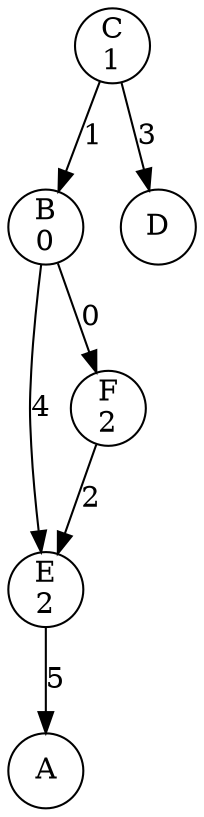 digraph bank {
	 0 [label= "A\n" , pos= "1,0!" , shape=circle, fixedsize=true, width=0.5 ]
	 1 [label= "B\n0" , pos= "0,1!" , shape=circle, fixedsize=true, width=0.5 ]
	 2 [label= "C\n1" , pos= "1,2!" , shape=circle, fixedsize=true, width=0.5 ]
	 3 [label= "D\n" , pos= "2,2!" , shape=circle, fixedsize=true, width=0.5 ]
	 4 [label= "E\n2" , pos= "3,1!" , shape=circle, fixedsize=true, width=0.5 ]
	 5 [label= "F\n2" , pos= "2,0!" , shape=circle, fixedsize=true, width=0.5 ]
	 "1" -> "5" [label= "0" ]
	 "1" -> "4" [label= "4" ]
	 "5" -> "4" [label= "2" ]
	 "2" -> "1" [label= "1" ]
	 "2" -> "3" [label= "3" ]
	 "4" -> "0" [label= "5" ]
}
